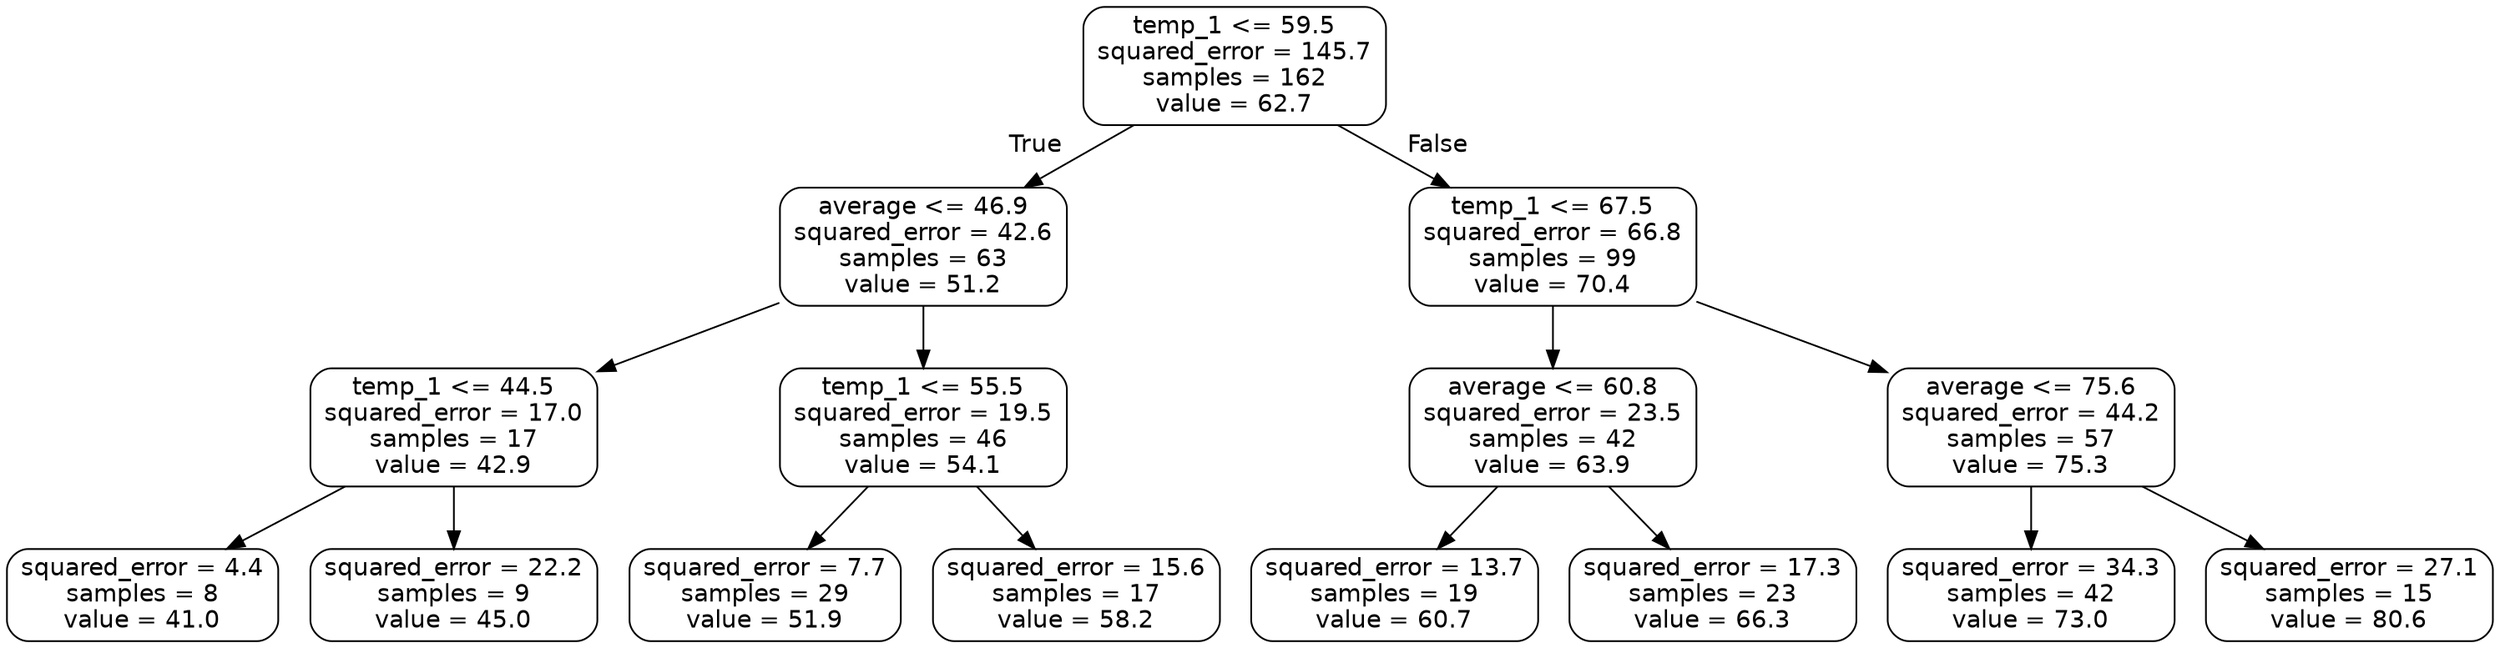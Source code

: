 digraph Tree {
node [shape=box, style="rounded", color="black", fontname="helvetica"] ;
edge [fontname="helvetica"] ;
0 [label="temp_1 <= 59.5\nsquared_error = 145.7\nsamples = 162\nvalue = 62.7"] ;
1 [label="average <= 46.9\nsquared_error = 42.6\nsamples = 63\nvalue = 51.2"] ;
0 -> 1 [labeldistance=2.5, labelangle=45, headlabel="True"] ;
2 [label="temp_1 <= 44.5\nsquared_error = 17.0\nsamples = 17\nvalue = 42.9"] ;
1 -> 2 ;
3 [label="squared_error = 4.4\nsamples = 8\nvalue = 41.0"] ;
2 -> 3 ;
4 [label="squared_error = 22.2\nsamples = 9\nvalue = 45.0"] ;
2 -> 4 ;
5 [label="temp_1 <= 55.5\nsquared_error = 19.5\nsamples = 46\nvalue = 54.1"] ;
1 -> 5 ;
6 [label="squared_error = 7.7\nsamples = 29\nvalue = 51.9"] ;
5 -> 6 ;
7 [label="squared_error = 15.6\nsamples = 17\nvalue = 58.2"] ;
5 -> 7 ;
8 [label="temp_1 <= 67.5\nsquared_error = 66.8\nsamples = 99\nvalue = 70.4"] ;
0 -> 8 [labeldistance=2.5, labelangle=-45, headlabel="False"] ;
9 [label="average <= 60.8\nsquared_error = 23.5\nsamples = 42\nvalue = 63.9"] ;
8 -> 9 ;
10 [label="squared_error = 13.7\nsamples = 19\nvalue = 60.7"] ;
9 -> 10 ;
11 [label="squared_error = 17.3\nsamples = 23\nvalue = 66.3"] ;
9 -> 11 ;
12 [label="average <= 75.6\nsquared_error = 44.2\nsamples = 57\nvalue = 75.3"] ;
8 -> 12 ;
13 [label="squared_error = 34.3\nsamples = 42\nvalue = 73.0"] ;
12 -> 13 ;
14 [label="squared_error = 27.1\nsamples = 15\nvalue = 80.6"] ;
12 -> 14 ;
}